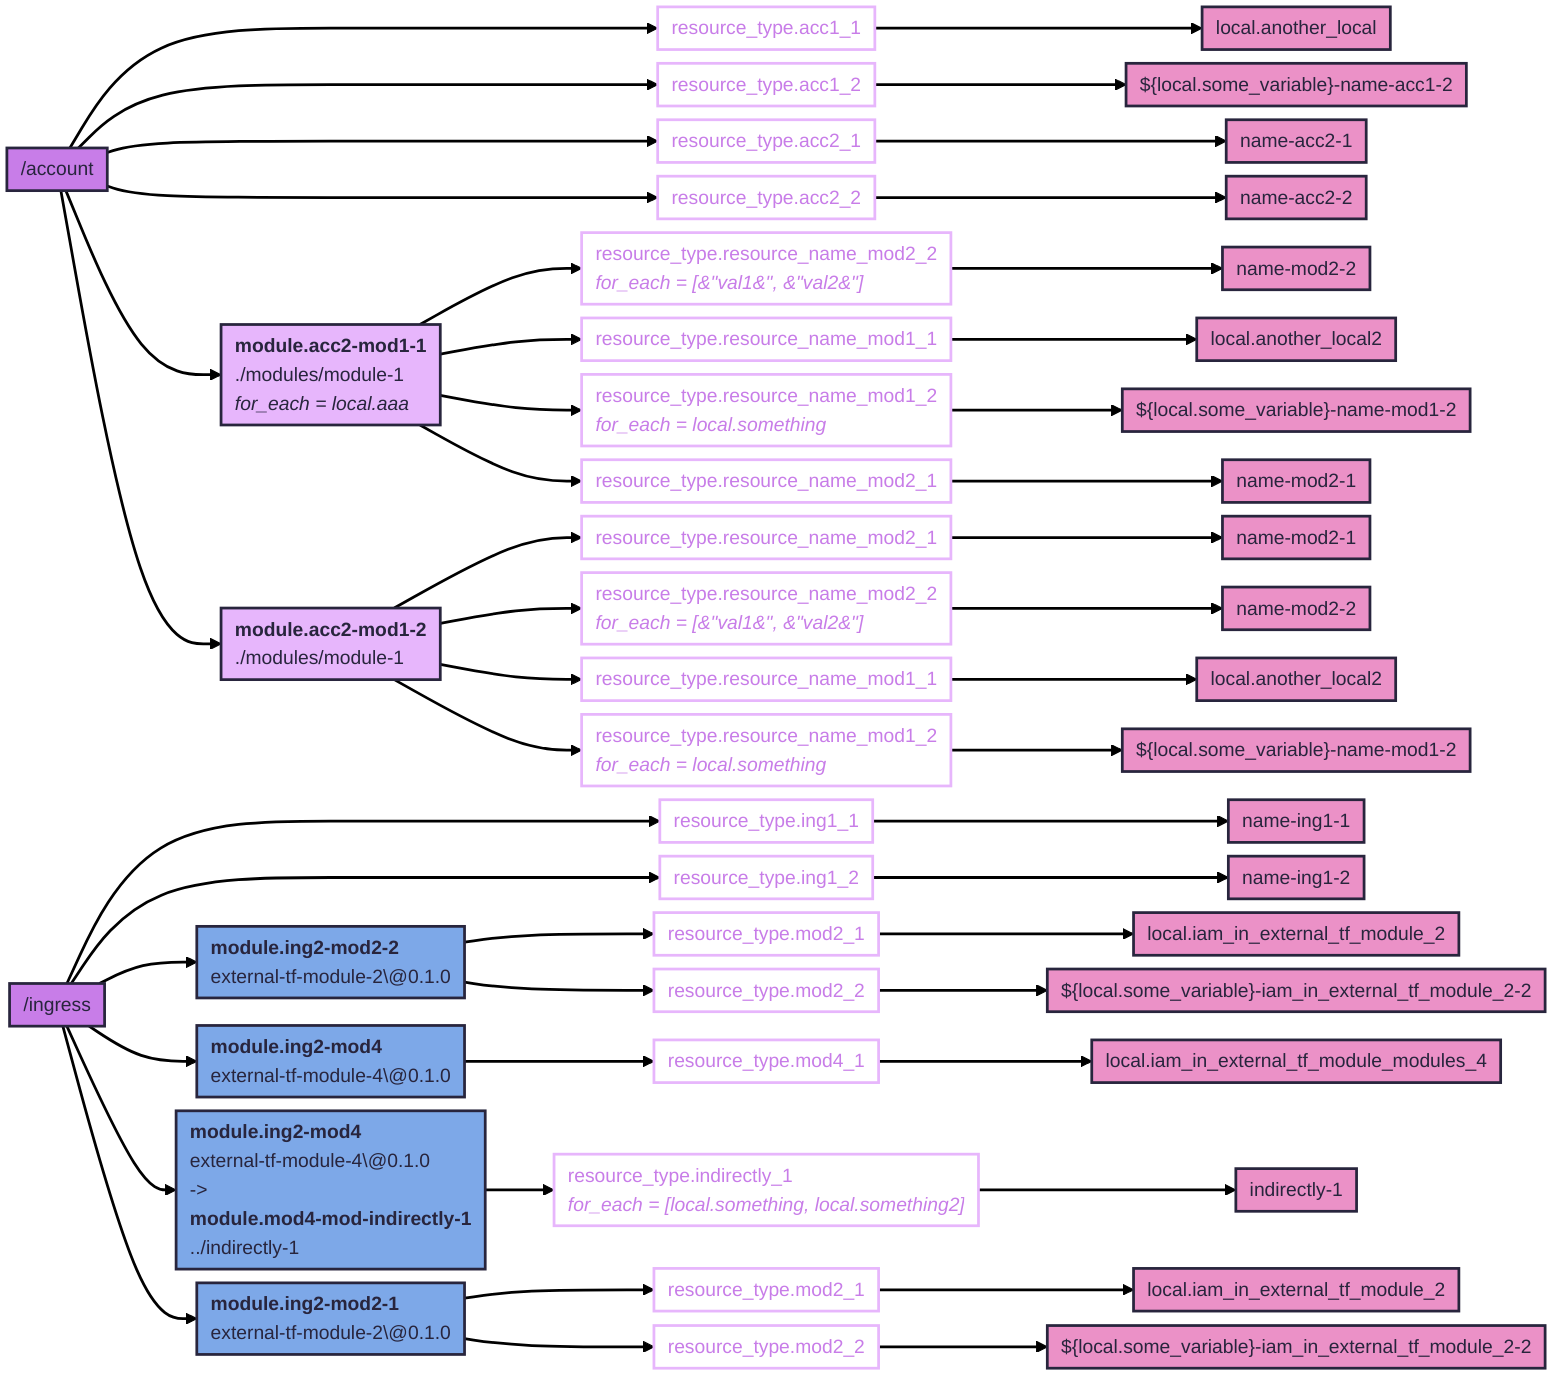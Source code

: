 ---
config:
  theme: redux
  flowchart:
    diagramPadding: 5
    padding: 5
    nodeSpacing: 10
    wrappingWidth: 700
---
flowchart LR
  classDef tf-path fill:#c87de8
  classDef tf-resource-name stroke:#e7b6fc,color:#c87de8,text-align:left
  classDef tf-int-mod fill:#e7b6fc,text-align:left
  classDef tf-ext-mod fill:#7da8e8,text-align:left
  classDef tf-resource-field-name fill:#eb91c7
  account["/account"]:::tf-path ---> account___acc11["resource_type.acc1_1"]:::tf-resource-name --> account___acc11___FieldName["local.another_local"]:::tf-resource-field-name
  account["/account"]:::tf-path ---> account___acc12["resource_type.acc1_2"]:::tf-resource-name --> account___acc12___FieldName["${local.some_variable}-name-acc1-2"]:::tf-resource-field-name
  account["/account"]:::tf-path ---> account___acc21["resource_type.acc2_1"]:::tf-resource-name --> account___acc21___FieldName["name-acc2-1"]:::tf-resource-field-name
  account["/account"]:::tf-path ---> account___acc22["resource_type.acc2_2"]:::tf-resource-name --> account___acc22___FieldName["name-acc2-2"]:::tf-resource-field-name
  account["/account"]:::tf-path --> account___mod___accountmodulesmodule1___acc2mod11["<b>module.acc2-mod1-1</b><br>./modules/module-1<br><i>for_each = local.aaa</i>"]:::tf-int-mod
  account___mod___accountmodulesmodule1___acc2mod11 --> account___mod___accountmodulesmodule1___acc2mod11___resourcenamemod22["resource_type.resource_name_mod2_2<br><i>for_each = [&#34;val1&#34;, &#34;val2&#34;]</i>"]:::tf-resource-name --> account___mod___accountmodulesmodule1___acc2mod11___resourcenamemod22___FieldName["name-mod2-2"]:::tf-resource-field-name
  account___mod___accountmodulesmodule1___acc2mod11 --> account___mod___accountmodulesmodule1___acc2mod11___resourcenamemod11["resource_type.resource_name_mod1_1"]:::tf-resource-name --> account___mod___accountmodulesmodule1___acc2mod11___resourcenamemod11___FieldName["local.another_local2"]:::tf-resource-field-name
  account___mod___accountmodulesmodule1___acc2mod11 --> account___mod___accountmodulesmodule1___acc2mod11___resourcenamemod12["resource_type.resource_name_mod1_2<br><i>for_each = local.something</i>"]:::tf-resource-name --> account___mod___accountmodulesmodule1___acc2mod11___resourcenamemod12___FieldName["${local.some_variable}-name-mod1-2"]:::tf-resource-field-name
  account___mod___accountmodulesmodule1___acc2mod11 --> account___mod___accountmodulesmodule1___acc2mod11___resourcenamemod21["resource_type.resource_name_mod2_1"]:::tf-resource-name --> account___mod___accountmodulesmodule1___acc2mod11___resourcenamemod21___FieldName["name-mod2-1"]:::tf-resource-field-name
  account["/account"]:::tf-path --> account___mod___accountmodulesmodule1___acc2mod12["<b>module.acc2-mod1-2</b><br>./modules/module-1"]:::tf-int-mod
  account___mod___accountmodulesmodule1___acc2mod12 --> account___mod___accountmodulesmodule1___acc2mod12___resourcenamemod21["resource_type.resource_name_mod2_1"]:::tf-resource-name --> account___mod___accountmodulesmodule1___acc2mod12___resourcenamemod21___FieldName["name-mod2-1"]:::tf-resource-field-name
  account___mod___accountmodulesmodule1___acc2mod12 --> account___mod___accountmodulesmodule1___acc2mod12___resourcenamemod22["resource_type.resource_name_mod2_2<br><i>for_each = [&#34;val1&#34;, &#34;val2&#34;]</i>"]:::tf-resource-name --> account___mod___accountmodulesmodule1___acc2mod12___resourcenamemod22___FieldName["name-mod2-2"]:::tf-resource-field-name
  account___mod___accountmodulesmodule1___acc2mod12 --> account___mod___accountmodulesmodule1___acc2mod12___resourcenamemod11["resource_type.resource_name_mod1_1"]:::tf-resource-name --> account___mod___accountmodulesmodule1___acc2mod12___resourcenamemod11___FieldName["local.another_local2"]:::tf-resource-field-name
  account___mod___accountmodulesmodule1___acc2mod12 --> account___mod___accountmodulesmodule1___acc2mod12___resourcenamemod12["resource_type.resource_name_mod1_2<br><i>for_each = local.something</i>"]:::tf-resource-name --> account___mod___accountmodulesmodule1___acc2mod12___resourcenamemod12___FieldName["${local.some_variable}-name-mod1-2"]:::tf-resource-field-name
  ingress["/ingress"]:::tf-path ---> ingress___ing11["resource_type.ing1_1"]:::tf-resource-name --> ingress___ing11___FieldName["name-ing1-1"]:::tf-resource-field-name
  ingress["/ingress"]:::tf-path ---> ingress___ing12["resource_type.ing1_2"]:::tf-resource-name --> ingress___ing12___FieldName["name-ing1-2"]:::tf-resource-field-name
  ingress["/ingress"]:::tf-path --> ingress___mod___root___ing2mod22["<b>module.ing2-mod2-2</b><br>external-tf-module-2\@0.1.0"]:::tf-ext-mod
  ingress___mod___root___ing2mod22 --> ingress___mod___root___ing2mod22___mod21["resource_type.mod2_1"]:::tf-resource-name --> ingress___mod___root___ing2mod22___mod21___FieldName["local.iam_in_external_tf_module_2"]:::tf-resource-field-name
  ingress___mod___root___ing2mod22 --> ingress___mod___root___ing2mod22___mod22["resource_type.mod2_2"]:::tf-resource-name --> ingress___mod___root___ing2mod22___mod22___FieldName["${local.some_variable}-iam_in_external_tf_module_2-2"]:::tf-resource-field-name
  ingress["/ingress"]:::tf-path --> ingress___mod___root___ing2mod4["<b>module.ing2-mod4</b><br>external-tf-module-4\@0.1.0"]:::tf-ext-mod
  ingress___mod___root___ing2mod4 --> ingress___mod___root___ing2mod4___mod41["resource_type.mod4_1"]:::tf-resource-name --> ingress___mod___root___ing2mod4___mod41___FieldName["local.iam_in_external_tf_module_modules_4"]:::tf-resource-field-name
  ingress["/ingress"]:::tf-path --> ingress___mod___root___ing2mod4___mod4modindirectly1["<b>module.ing2-mod4</b><br>external-tf-module-4\@0.1.0<br>-&gt;<br><b>module.mod4-mod-indirectly-1</b><br>../indirectly-1"]:::tf-ext-mod
  ingress___mod___root___ing2mod4___mod4modindirectly1 --> ingress___mod___root___ing2mod4___mod4modindirectly1___indirectly1["resource_type.indirectly_1<br><i>for_each = [local.something, local.something2]</i>"]:::tf-resource-name --> ingress___mod___root___ing2mod4___mod4modindirectly1___indirectly1___FieldName["indirectly-1"]:::tf-resource-field-name
  ingress["/ingress"]:::tf-path --> ingress___mod___root___ing2mod21["<b>module.ing2-mod2-1</b><br>external-tf-module-2\@0.1.0"]:::tf-ext-mod
  ingress___mod___root___ing2mod21 --> ingress___mod___root___ing2mod21___mod21["resource_type.mod2_1"]:::tf-resource-name --> ingress___mod___root___ing2mod21___mod21___FieldName["local.iam_in_external_tf_module_2"]:::tf-resource-field-name
  ingress___mod___root___ing2mod21 --> ingress___mod___root___ing2mod21___mod22["resource_type.mod2_2"]:::tf-resource-name --> ingress___mod___root___ing2mod21___mod22___FieldName["${local.some_variable}-iam_in_external_tf_module_2-2"]:::tf-resource-field-name